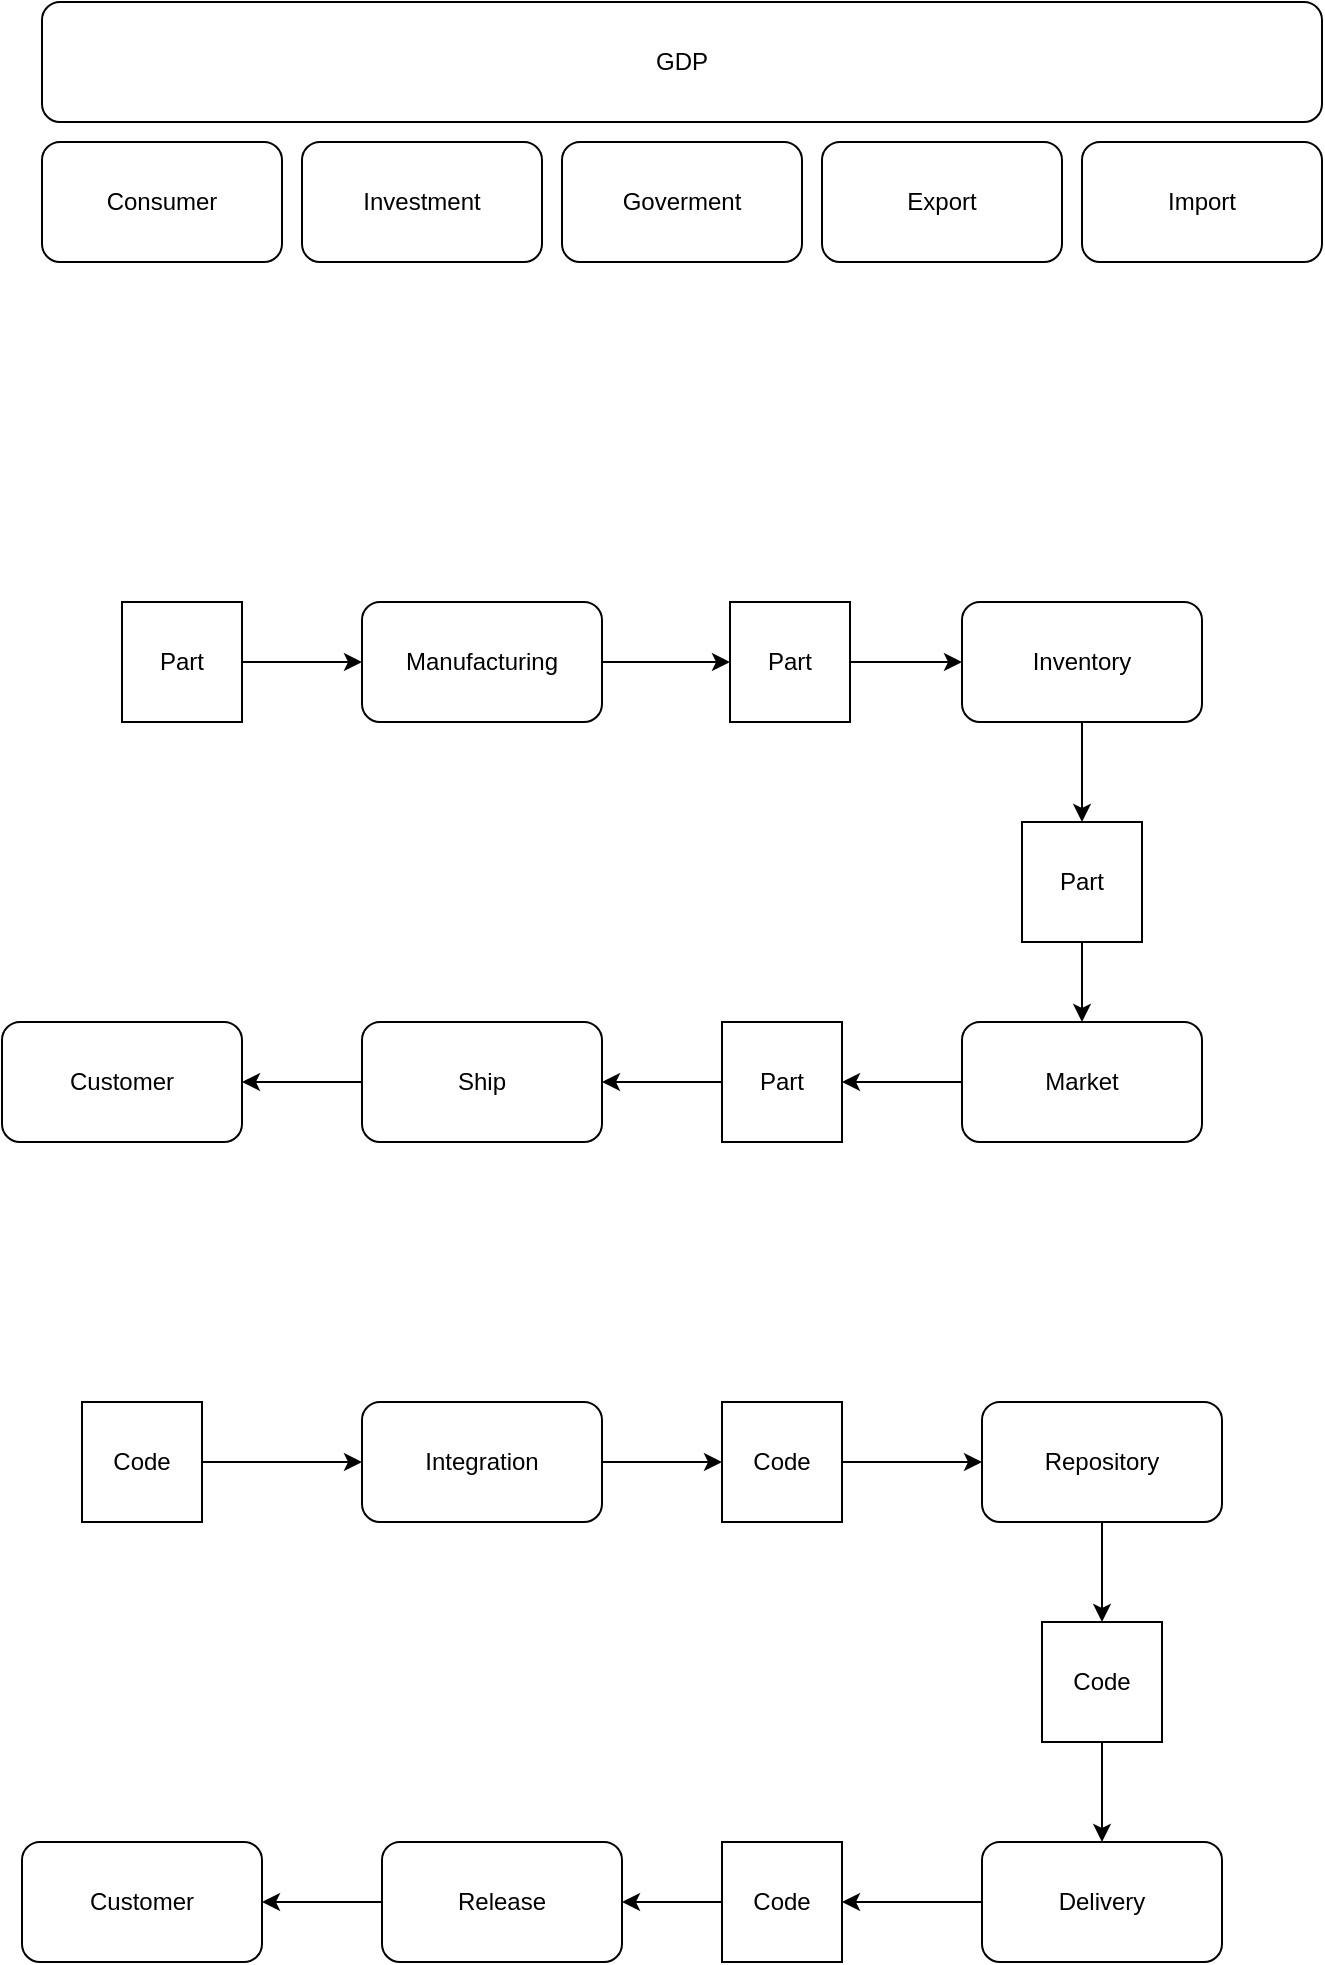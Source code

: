 <mxfile version="24.7.7">
  <diagram id="WdPhiyALX5MABTwu8MzQ" name="หน้า-1">
    <mxGraphModel dx="1960" dy="885" grid="1" gridSize="10" guides="1" tooltips="1" connect="1" arrows="1" fold="1" page="1" pageScale="1" pageWidth="827" pageHeight="1169" math="0" shadow="0">
      <root>
        <mxCell id="0" />
        <mxCell id="1" parent="0" />
        <mxCell id="oQMwxgK-2luLPz35tf9i-1" value="GDP" style="rounded=1;whiteSpace=wrap;html=1;" parent="1" vertex="1">
          <mxGeometry x="70" y="240" width="640" height="60" as="geometry" />
        </mxCell>
        <mxCell id="oQMwxgK-2luLPz35tf9i-2" value="Consumer" style="rounded=1;whiteSpace=wrap;html=1;" parent="1" vertex="1">
          <mxGeometry x="70" y="310" width="120" height="60" as="geometry" />
        </mxCell>
        <mxCell id="oQMwxgK-2luLPz35tf9i-3" value="Investment" style="rounded=1;whiteSpace=wrap;html=1;" parent="1" vertex="1">
          <mxGeometry x="200" y="310" width="120" height="60" as="geometry" />
        </mxCell>
        <mxCell id="oQMwxgK-2luLPz35tf9i-4" value="Goverment" style="rounded=1;whiteSpace=wrap;html=1;" parent="1" vertex="1">
          <mxGeometry x="330" y="310" width="120" height="60" as="geometry" />
        </mxCell>
        <mxCell id="oQMwxgK-2luLPz35tf9i-5" value="Export" style="rounded=1;whiteSpace=wrap;html=1;" parent="1" vertex="1">
          <mxGeometry x="460" y="310" width="120" height="60" as="geometry" />
        </mxCell>
        <mxCell id="oQMwxgK-2luLPz35tf9i-6" value="Import" style="rounded=1;whiteSpace=wrap;html=1;" parent="1" vertex="1">
          <mxGeometry x="590" y="310" width="120" height="60" as="geometry" />
        </mxCell>
        <mxCell id="eTJfWKO-UilUxvtATdF1-4" style="edgeStyle=orthogonalEdgeStyle;rounded=0;orthogonalLoop=1;jettySize=auto;html=1;" edge="1" parent="1" source="eTJfWKO-UilUxvtATdF1-2" target="eTJfWKO-UilUxvtATdF1-3">
          <mxGeometry relative="1" as="geometry" />
        </mxCell>
        <mxCell id="eTJfWKO-UilUxvtATdF1-2" value="Part" style="whiteSpace=wrap;html=1;aspect=fixed;" vertex="1" parent="1">
          <mxGeometry x="110" y="540" width="60" height="60" as="geometry" />
        </mxCell>
        <mxCell id="eTJfWKO-UilUxvtATdF1-6" style="edgeStyle=orthogonalEdgeStyle;rounded=0;orthogonalLoop=1;jettySize=auto;html=1;" edge="1" parent="1" source="eTJfWKO-UilUxvtATdF1-3" target="eTJfWKO-UilUxvtATdF1-5">
          <mxGeometry relative="1" as="geometry" />
        </mxCell>
        <mxCell id="eTJfWKO-UilUxvtATdF1-3" value="Manufacturing" style="rounded=1;whiteSpace=wrap;html=1;" vertex="1" parent="1">
          <mxGeometry x="230" y="540" width="120" height="60" as="geometry" />
        </mxCell>
        <mxCell id="eTJfWKO-UilUxvtATdF1-8" style="edgeStyle=orthogonalEdgeStyle;rounded=0;orthogonalLoop=1;jettySize=auto;html=1;" edge="1" parent="1" source="eTJfWKO-UilUxvtATdF1-5" target="eTJfWKO-UilUxvtATdF1-7">
          <mxGeometry relative="1" as="geometry" />
        </mxCell>
        <mxCell id="eTJfWKO-UilUxvtATdF1-5" value="Part" style="whiteSpace=wrap;html=1;aspect=fixed;" vertex="1" parent="1">
          <mxGeometry x="414" y="540" width="60" height="60" as="geometry" />
        </mxCell>
        <mxCell id="eTJfWKO-UilUxvtATdF1-12" style="edgeStyle=orthogonalEdgeStyle;rounded=0;orthogonalLoop=1;jettySize=auto;html=1;" edge="1" parent="1" source="eTJfWKO-UilUxvtATdF1-7" target="eTJfWKO-UilUxvtATdF1-10">
          <mxGeometry relative="1" as="geometry" />
        </mxCell>
        <mxCell id="eTJfWKO-UilUxvtATdF1-7" value="Inventory" style="rounded=1;whiteSpace=wrap;html=1;" vertex="1" parent="1">
          <mxGeometry x="530" y="540" width="120" height="60" as="geometry" />
        </mxCell>
        <mxCell id="eTJfWKO-UilUxvtATdF1-17" style="edgeStyle=orthogonalEdgeStyle;rounded=0;orthogonalLoop=1;jettySize=auto;html=1;" edge="1" parent="1" source="eTJfWKO-UilUxvtATdF1-9" target="eTJfWKO-UilUxvtATdF1-16">
          <mxGeometry relative="1" as="geometry" />
        </mxCell>
        <mxCell id="eTJfWKO-UilUxvtATdF1-9" value="Market" style="rounded=1;whiteSpace=wrap;html=1;" vertex="1" parent="1">
          <mxGeometry x="530" y="750" width="120" height="60" as="geometry" />
        </mxCell>
        <mxCell id="eTJfWKO-UilUxvtATdF1-11" style="edgeStyle=orthogonalEdgeStyle;rounded=0;orthogonalLoop=1;jettySize=auto;html=1;" edge="1" parent="1" source="eTJfWKO-UilUxvtATdF1-10" target="eTJfWKO-UilUxvtATdF1-9">
          <mxGeometry relative="1" as="geometry" />
        </mxCell>
        <mxCell id="eTJfWKO-UilUxvtATdF1-10" value="Part" style="whiteSpace=wrap;html=1;aspect=fixed;" vertex="1" parent="1">
          <mxGeometry x="560" y="650" width="60" height="60" as="geometry" />
        </mxCell>
        <mxCell id="eTJfWKO-UilUxvtATdF1-13" value="Customer" style="rounded=1;whiteSpace=wrap;html=1;" vertex="1" parent="1">
          <mxGeometry x="50" y="750" width="120" height="60" as="geometry" />
        </mxCell>
        <mxCell id="eTJfWKO-UilUxvtATdF1-19" style="edgeStyle=orthogonalEdgeStyle;rounded=0;orthogonalLoop=1;jettySize=auto;html=1;" edge="1" parent="1" source="eTJfWKO-UilUxvtATdF1-14" target="eTJfWKO-UilUxvtATdF1-13">
          <mxGeometry relative="1" as="geometry" />
        </mxCell>
        <mxCell id="eTJfWKO-UilUxvtATdF1-14" value="Ship" style="rounded=1;whiteSpace=wrap;html=1;" vertex="1" parent="1">
          <mxGeometry x="230" y="750" width="120" height="60" as="geometry" />
        </mxCell>
        <mxCell id="eTJfWKO-UilUxvtATdF1-18" style="edgeStyle=orthogonalEdgeStyle;rounded=0;orthogonalLoop=1;jettySize=auto;html=1;" edge="1" parent="1" source="eTJfWKO-UilUxvtATdF1-16" target="eTJfWKO-UilUxvtATdF1-14">
          <mxGeometry relative="1" as="geometry">
            <Array as="points">
              <mxPoint x="450" y="790" />
            </Array>
          </mxGeometry>
        </mxCell>
        <mxCell id="eTJfWKO-UilUxvtATdF1-16" value="Part" style="whiteSpace=wrap;html=1;aspect=fixed;" vertex="1" parent="1">
          <mxGeometry x="410" y="750" width="60" height="60" as="geometry" />
        </mxCell>
        <mxCell id="eTJfWKO-UilUxvtATdF1-22" style="edgeStyle=orthogonalEdgeStyle;rounded=0;orthogonalLoop=1;jettySize=auto;html=1;" edge="1" parent="1" source="eTJfWKO-UilUxvtATdF1-20" target="eTJfWKO-UilUxvtATdF1-21">
          <mxGeometry relative="1" as="geometry" />
        </mxCell>
        <mxCell id="eTJfWKO-UilUxvtATdF1-20" value="Code" style="whiteSpace=wrap;html=1;aspect=fixed;" vertex="1" parent="1">
          <mxGeometry x="90" y="940" width="60" height="60" as="geometry" />
        </mxCell>
        <mxCell id="eTJfWKO-UilUxvtATdF1-24" style="edgeStyle=orthogonalEdgeStyle;rounded=0;orthogonalLoop=1;jettySize=auto;html=1;" edge="1" parent="1" source="eTJfWKO-UilUxvtATdF1-21" target="eTJfWKO-UilUxvtATdF1-23">
          <mxGeometry relative="1" as="geometry" />
        </mxCell>
        <mxCell id="eTJfWKO-UilUxvtATdF1-21" value="Integration" style="rounded=1;whiteSpace=wrap;html=1;" vertex="1" parent="1">
          <mxGeometry x="230" y="940" width="120" height="60" as="geometry" />
        </mxCell>
        <mxCell id="eTJfWKO-UilUxvtATdF1-26" style="edgeStyle=orthogonalEdgeStyle;rounded=0;orthogonalLoop=1;jettySize=auto;html=1;" edge="1" parent="1" source="eTJfWKO-UilUxvtATdF1-23" target="eTJfWKO-UilUxvtATdF1-25">
          <mxGeometry relative="1" as="geometry" />
        </mxCell>
        <mxCell id="eTJfWKO-UilUxvtATdF1-23" value="Code" style="whiteSpace=wrap;html=1;aspect=fixed;" vertex="1" parent="1">
          <mxGeometry x="410" y="940" width="60" height="60" as="geometry" />
        </mxCell>
        <mxCell id="eTJfWKO-UilUxvtATdF1-34" style="edgeStyle=orthogonalEdgeStyle;rounded=0;orthogonalLoop=1;jettySize=auto;html=1;" edge="1" parent="1" source="eTJfWKO-UilUxvtATdF1-25" target="eTJfWKO-UilUxvtATdF1-33">
          <mxGeometry relative="1" as="geometry" />
        </mxCell>
        <mxCell id="eTJfWKO-UilUxvtATdF1-25" value="Repository" style="rounded=1;whiteSpace=wrap;html=1;" vertex="1" parent="1">
          <mxGeometry x="540" y="940" width="120" height="60" as="geometry" />
        </mxCell>
        <mxCell id="eTJfWKO-UilUxvtATdF1-40" style="edgeStyle=orthogonalEdgeStyle;rounded=0;orthogonalLoop=1;jettySize=auto;html=1;" edge="1" parent="1" source="eTJfWKO-UilUxvtATdF1-29" target="eTJfWKO-UilUxvtATdF1-38">
          <mxGeometry relative="1" as="geometry">
            <mxPoint x="170" y="1190" as="targetPoint" />
          </mxGeometry>
        </mxCell>
        <mxCell id="eTJfWKO-UilUxvtATdF1-29" value="Release" style="rounded=1;whiteSpace=wrap;html=1;" vertex="1" parent="1">
          <mxGeometry x="240" y="1160" width="120" height="60" as="geometry" />
        </mxCell>
        <mxCell id="eTJfWKO-UilUxvtATdF1-36" style="edgeStyle=orthogonalEdgeStyle;rounded=0;orthogonalLoop=1;jettySize=auto;html=1;" edge="1" parent="1" source="eTJfWKO-UilUxvtATdF1-31" target="eTJfWKO-UilUxvtATdF1-32">
          <mxGeometry relative="1" as="geometry" />
        </mxCell>
        <mxCell id="eTJfWKO-UilUxvtATdF1-31" value="Delivery" style="rounded=1;whiteSpace=wrap;html=1;" vertex="1" parent="1">
          <mxGeometry x="540" y="1160" width="120" height="60" as="geometry" />
        </mxCell>
        <mxCell id="eTJfWKO-UilUxvtATdF1-37" style="edgeStyle=orthogonalEdgeStyle;rounded=0;orthogonalLoop=1;jettySize=auto;html=1;" edge="1" parent="1" source="eTJfWKO-UilUxvtATdF1-32" target="eTJfWKO-UilUxvtATdF1-29">
          <mxGeometry relative="1" as="geometry" />
        </mxCell>
        <mxCell id="eTJfWKO-UilUxvtATdF1-32" value="Code" style="whiteSpace=wrap;html=1;aspect=fixed;" vertex="1" parent="1">
          <mxGeometry x="410" y="1160" width="60" height="60" as="geometry" />
        </mxCell>
        <mxCell id="eTJfWKO-UilUxvtATdF1-35" style="edgeStyle=orthogonalEdgeStyle;rounded=0;orthogonalLoop=1;jettySize=auto;html=1;" edge="1" parent="1" source="eTJfWKO-UilUxvtATdF1-33" target="eTJfWKO-UilUxvtATdF1-31">
          <mxGeometry relative="1" as="geometry" />
        </mxCell>
        <mxCell id="eTJfWKO-UilUxvtATdF1-33" value="Code" style="whiteSpace=wrap;html=1;aspect=fixed;" vertex="1" parent="1">
          <mxGeometry x="570" y="1050" width="60" height="60" as="geometry" />
        </mxCell>
        <mxCell id="eTJfWKO-UilUxvtATdF1-38" value="Customer" style="rounded=1;whiteSpace=wrap;html=1;" vertex="1" parent="1">
          <mxGeometry x="60" y="1160" width="120" height="60" as="geometry" />
        </mxCell>
      </root>
    </mxGraphModel>
  </diagram>
</mxfile>
